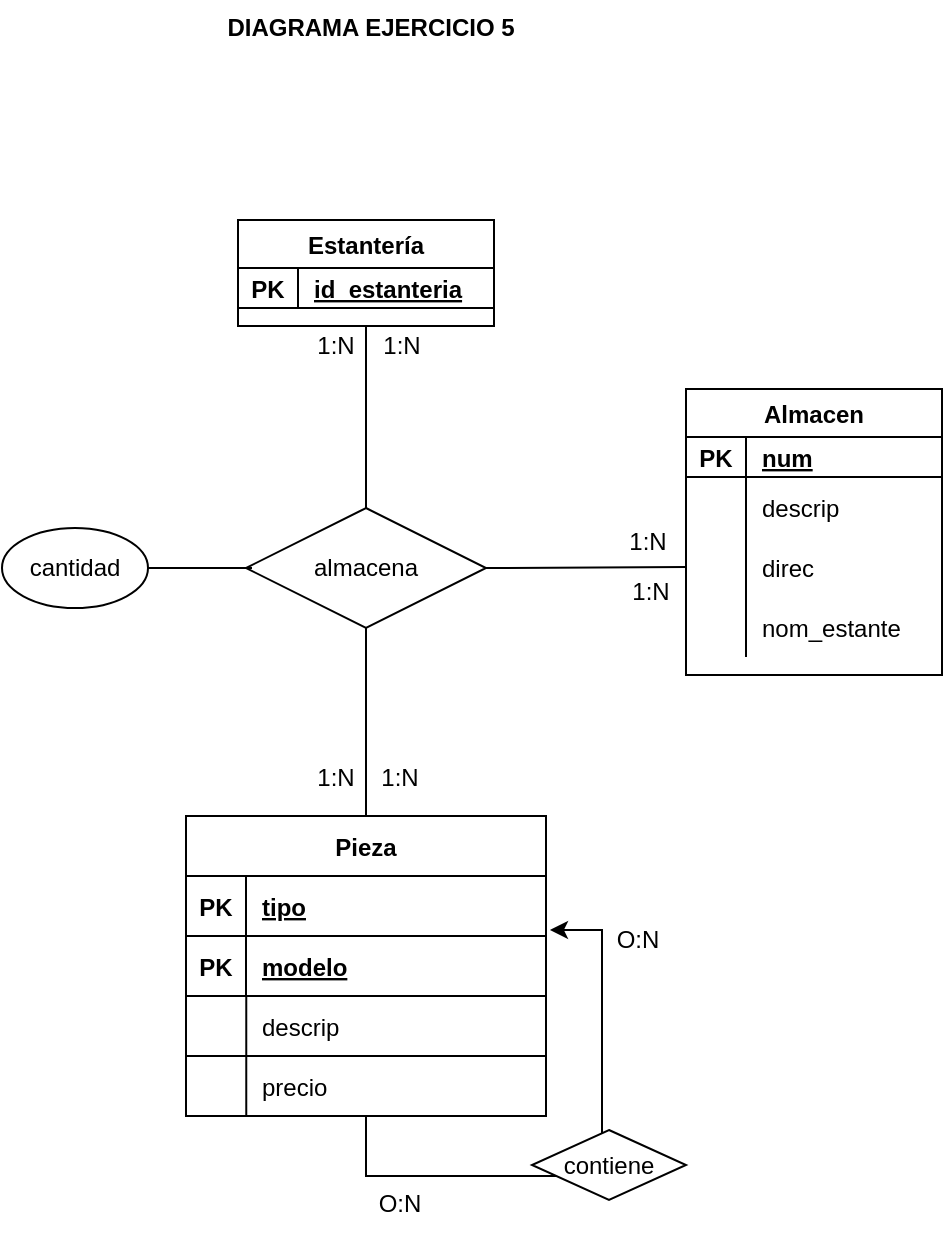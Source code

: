 <mxfile version="20.1.1" type="github">
  <diagram id="FxPRVmeyyBTVfhNJRnU-" name="Página-1">
    <mxGraphModel dx="1185" dy="620" grid="0" gridSize="10" guides="1" tooltips="1" connect="1" arrows="1" fold="1" page="1" pageScale="1" pageWidth="1169" pageHeight="827" math="0" shadow="0">
      <root>
        <mxCell id="0" />
        <mxCell id="1" parent="0" />
        <object label="Pieza" id="ZTdebMv5ZZNX6EytbIy5-16">
          <mxCell style="shape=table;startSize=30;container=1;collapsible=1;childLayout=tableLayout;fixedRows=1;rowLines=0;fontStyle=1;align=center;resizeLast=1;" parent="1" vertex="1">
            <mxGeometry x="471" y="468" width="180" height="150" as="geometry">
              <mxRectangle x="70" y="210" width="68" height="30" as="alternateBounds" />
            </mxGeometry>
          </mxCell>
        </object>
        <mxCell id="ZTdebMv5ZZNX6EytbIy5-17" value="" style="shape=tableRow;horizontal=0;startSize=0;swimlaneHead=0;swimlaneBody=0;fillColor=none;collapsible=0;dropTarget=0;points=[[0,0.5],[1,0.5]];portConstraint=eastwest;top=0;left=0;right=0;bottom=1;" parent="ZTdebMv5ZZNX6EytbIy5-16" vertex="1">
          <mxGeometry y="30" width="180" height="30" as="geometry" />
        </mxCell>
        <mxCell id="ZTdebMv5ZZNX6EytbIy5-18" value="PK" style="shape=partialRectangle;connectable=0;fillColor=none;top=0;left=0;bottom=0;right=0;fontStyle=1;overflow=hidden;" parent="ZTdebMv5ZZNX6EytbIy5-17" vertex="1">
          <mxGeometry width="30" height="30" as="geometry">
            <mxRectangle width="30" height="30" as="alternateBounds" />
          </mxGeometry>
        </mxCell>
        <mxCell id="ZTdebMv5ZZNX6EytbIy5-19" value="tipo" style="shape=partialRectangle;connectable=0;fillColor=none;top=0;left=0;bottom=0;right=0;align=left;spacingLeft=6;fontStyle=5;overflow=hidden;" parent="ZTdebMv5ZZNX6EytbIy5-17" vertex="1">
          <mxGeometry x="30" width="150" height="30" as="geometry">
            <mxRectangle width="150" height="30" as="alternateBounds" />
          </mxGeometry>
        </mxCell>
        <mxCell id="ZTdebMv5ZZNX6EytbIy5-20" value="" style="shape=tableRow;horizontal=0;startSize=0;swimlaneHead=0;swimlaneBody=0;fillColor=none;collapsible=0;dropTarget=0;points=[[0,0.5],[1,0.5]];portConstraint=eastwest;top=0;left=0;right=0;bottom=0;" parent="ZTdebMv5ZZNX6EytbIy5-16" vertex="1">
          <mxGeometry y="60" width="180" height="30" as="geometry" />
        </mxCell>
        <mxCell id="ZTdebMv5ZZNX6EytbIy5-21" value="PK" style="shape=partialRectangle;connectable=0;fillColor=none;top=0;left=0;bottom=0;right=0;editable=1;overflow=hidden;fontStyle=1" parent="ZTdebMv5ZZNX6EytbIy5-20" vertex="1">
          <mxGeometry width="30" height="30" as="geometry">
            <mxRectangle width="30" height="30" as="alternateBounds" />
          </mxGeometry>
        </mxCell>
        <mxCell id="ZTdebMv5ZZNX6EytbIy5-22" value="modelo" style="shape=partialRectangle;connectable=0;fillColor=none;top=0;left=0;bottom=0;right=0;align=left;spacingLeft=6;overflow=hidden;fontStyle=5" parent="ZTdebMv5ZZNX6EytbIy5-20" vertex="1">
          <mxGeometry x="30" width="150" height="30" as="geometry">
            <mxRectangle width="150" height="30" as="alternateBounds" />
          </mxGeometry>
        </mxCell>
        <mxCell id="ZTdebMv5ZZNX6EytbIy5-51" style="edgeStyle=orthogonalEdgeStyle;rounded=0;orthogonalLoop=1;jettySize=auto;html=1;entryX=1.011;entryY=0.9;entryDx=0;entryDy=0;entryPerimeter=0;" parent="ZTdebMv5ZZNX6EytbIy5-16" source="ZTdebMv5ZZNX6EytbIy5-16" target="ZTdebMv5ZZNX6EytbIy5-17" edge="1">
          <mxGeometry relative="1" as="geometry">
            <mxPoint x="241" y="254" as="targetPoint" />
            <Array as="points">
              <mxPoint x="90" y="180" />
              <mxPoint x="208" y="180" />
              <mxPoint x="208" y="57" />
            </Array>
          </mxGeometry>
        </mxCell>
        <mxCell id="wzzWnJTyB5C26cYD1d-t-14" value="Almacen" style="shape=table;startSize=24;container=1;collapsible=1;childLayout=tableLayout;fixedRows=1;rowLines=0;fontStyle=1;align=center;resizeLast=1;" parent="1" vertex="1">
          <mxGeometry x="721" y="254.5" width="128" height="143" as="geometry" />
        </mxCell>
        <mxCell id="wzzWnJTyB5C26cYD1d-t-15" value="" style="shape=tableRow;horizontal=0;startSize=0;swimlaneHead=0;swimlaneBody=0;fillColor=none;collapsible=0;dropTarget=0;points=[[0,0.5],[1,0.5]];portConstraint=eastwest;top=0;left=0;right=0;bottom=1;" parent="wzzWnJTyB5C26cYD1d-t-14" vertex="1">
          <mxGeometry y="24" width="128" height="20" as="geometry" />
        </mxCell>
        <mxCell id="wzzWnJTyB5C26cYD1d-t-16" value="PK" style="shape=partialRectangle;connectable=0;fillColor=none;top=0;left=0;bottom=0;right=0;fontStyle=1;overflow=hidden;" parent="wzzWnJTyB5C26cYD1d-t-15" vertex="1">
          <mxGeometry width="30" height="20" as="geometry">
            <mxRectangle width="30" height="20" as="alternateBounds" />
          </mxGeometry>
        </mxCell>
        <mxCell id="wzzWnJTyB5C26cYD1d-t-17" value="num" style="shape=partialRectangle;connectable=0;fillColor=none;top=0;left=0;bottom=0;right=0;align=left;spacingLeft=6;fontStyle=5;overflow=hidden;" parent="wzzWnJTyB5C26cYD1d-t-15" vertex="1">
          <mxGeometry x="30" width="98" height="20" as="geometry">
            <mxRectangle width="98" height="20" as="alternateBounds" />
          </mxGeometry>
        </mxCell>
        <mxCell id="wzzWnJTyB5C26cYD1d-t-18" value="" style="shape=tableRow;horizontal=0;startSize=0;swimlaneHead=0;swimlaneBody=0;fillColor=none;collapsible=0;dropTarget=0;points=[[0,0.5],[1,0.5]];portConstraint=eastwest;top=0;left=0;right=0;bottom=0;" parent="wzzWnJTyB5C26cYD1d-t-14" vertex="1">
          <mxGeometry y="44" width="128" height="30" as="geometry" />
        </mxCell>
        <mxCell id="wzzWnJTyB5C26cYD1d-t-19" value="" style="shape=partialRectangle;connectable=0;fillColor=none;top=0;left=0;bottom=0;right=0;editable=1;overflow=hidden;" parent="wzzWnJTyB5C26cYD1d-t-18" vertex="1">
          <mxGeometry width="30" height="30" as="geometry">
            <mxRectangle width="30" height="30" as="alternateBounds" />
          </mxGeometry>
        </mxCell>
        <mxCell id="wzzWnJTyB5C26cYD1d-t-20" value="descrip" style="shape=partialRectangle;connectable=0;fillColor=none;top=0;left=0;bottom=0;right=0;align=left;spacingLeft=6;overflow=hidden;" parent="wzzWnJTyB5C26cYD1d-t-18" vertex="1">
          <mxGeometry x="30" width="98" height="30" as="geometry">
            <mxRectangle width="98" height="30" as="alternateBounds" />
          </mxGeometry>
        </mxCell>
        <mxCell id="wzzWnJTyB5C26cYD1d-t-21" value="" style="shape=tableRow;horizontal=0;startSize=0;swimlaneHead=0;swimlaneBody=0;fillColor=none;collapsible=0;dropTarget=0;points=[[0,0.5],[1,0.5]];portConstraint=eastwest;top=0;left=0;right=0;bottom=0;" parent="wzzWnJTyB5C26cYD1d-t-14" vertex="1">
          <mxGeometry y="74" width="128" height="30" as="geometry" />
        </mxCell>
        <mxCell id="wzzWnJTyB5C26cYD1d-t-22" value="" style="shape=partialRectangle;connectable=0;fillColor=none;top=0;left=0;bottom=0;right=0;editable=1;overflow=hidden;" parent="wzzWnJTyB5C26cYD1d-t-21" vertex="1">
          <mxGeometry width="30" height="30" as="geometry">
            <mxRectangle width="30" height="30" as="alternateBounds" />
          </mxGeometry>
        </mxCell>
        <mxCell id="wzzWnJTyB5C26cYD1d-t-23" value="direc" style="shape=partialRectangle;connectable=0;fillColor=none;top=0;left=0;bottom=0;right=0;align=left;spacingLeft=6;overflow=hidden;" parent="wzzWnJTyB5C26cYD1d-t-21" vertex="1">
          <mxGeometry x="30" width="98" height="30" as="geometry">
            <mxRectangle width="98" height="30" as="alternateBounds" />
          </mxGeometry>
        </mxCell>
        <mxCell id="wzzWnJTyB5C26cYD1d-t-24" value="" style="shape=tableRow;horizontal=0;startSize=0;swimlaneHead=0;swimlaneBody=0;fillColor=none;collapsible=0;dropTarget=0;points=[[0,0.5],[1,0.5]];portConstraint=eastwest;top=0;left=0;right=0;bottom=0;" parent="wzzWnJTyB5C26cYD1d-t-14" vertex="1">
          <mxGeometry y="104" width="128" height="30" as="geometry" />
        </mxCell>
        <mxCell id="wzzWnJTyB5C26cYD1d-t-25" value="" style="shape=partialRectangle;connectable=0;fillColor=none;top=0;left=0;bottom=0;right=0;editable=1;overflow=hidden;" parent="wzzWnJTyB5C26cYD1d-t-24" vertex="1">
          <mxGeometry width="30" height="30" as="geometry">
            <mxRectangle width="30" height="30" as="alternateBounds" />
          </mxGeometry>
        </mxCell>
        <mxCell id="wzzWnJTyB5C26cYD1d-t-26" value="nom_estante" style="shape=partialRectangle;connectable=0;fillColor=none;top=0;left=0;bottom=0;right=0;align=left;spacingLeft=6;overflow=hidden;" parent="wzzWnJTyB5C26cYD1d-t-24" vertex="1">
          <mxGeometry x="30" width="98" height="30" as="geometry">
            <mxRectangle width="98" height="30" as="alternateBounds" />
          </mxGeometry>
        </mxCell>
        <mxCell id="ZTdebMv5ZZNX6EytbIy5-38" value="" style="line;strokeWidth=1;rotatable=0;dashed=0;labelPosition=right;align=left;verticalAlign=middle;spacingTop=0;spacingLeft=6;points=[];portConstraint=eastwest;" parent="1" vertex="1">
          <mxGeometry x="471" y="553" width="180" height="10" as="geometry" />
        </mxCell>
        <mxCell id="ZTdebMv5ZZNX6EytbIy5-39" value="" style="shape=partialRectangle;connectable=0;fillColor=none;top=0;left=0;bottom=0;right=0;editable=1;overflow=hidden;fontStyle=1" parent="1" vertex="1">
          <mxGeometry x="604" y="592" width="30" height="30" as="geometry">
            <mxRectangle width="30" height="30" as="alternateBounds" />
          </mxGeometry>
        </mxCell>
        <mxCell id="ZTdebMv5ZZNX6EytbIy5-40" value="descrip" style="shape=partialRectangle;connectable=0;fillColor=none;top=0;left=0;bottom=0;right=0;align=left;spacingLeft=6;overflow=hidden;" parent="1" vertex="1">
          <mxGeometry x="501" y="558" width="150" height="30" as="geometry">
            <mxRectangle width="150" height="30" as="alternateBounds" />
          </mxGeometry>
        </mxCell>
        <mxCell id="ZTdebMv5ZZNX6EytbIy5-41" value="precio" style="shape=partialRectangle;connectable=0;fillColor=none;top=0;left=0;bottom=0;right=0;align=left;spacingLeft=6;overflow=hidden;" parent="1" vertex="1">
          <mxGeometry x="501" y="588" width="150" height="30" as="geometry">
            <mxRectangle width="150" height="30" as="alternateBounds" />
          </mxGeometry>
        </mxCell>
        <mxCell id="ZTdebMv5ZZNX6EytbIy5-42" value="" style="endArrow=none;html=1;rounded=0;" parent="1" edge="1">
          <mxGeometry relative="1" as="geometry">
            <mxPoint x="471" y="588" as="sourcePoint" />
            <mxPoint x="651" y="588" as="targetPoint" />
          </mxGeometry>
        </mxCell>
        <mxCell id="ZTdebMv5ZZNX6EytbIy5-44" value="" style="endArrow=none;html=1;rounded=0;" parent="1" edge="1">
          <mxGeometry relative="1" as="geometry">
            <mxPoint x="501.13" y="558" as="sourcePoint" />
            <mxPoint x="501.13" y="618.14" as="targetPoint" />
          </mxGeometry>
        </mxCell>
        <mxCell id="oLvL7BKm5Vh7yWoYtZ-q-2" value="Estantería" style="shape=table;startSize=24;container=1;collapsible=1;childLayout=tableLayout;fixedRows=1;rowLines=0;fontStyle=1;align=center;resizeLast=1;" parent="1" vertex="1">
          <mxGeometry x="497" y="170" width="128" height="53" as="geometry" />
        </mxCell>
        <mxCell id="oLvL7BKm5Vh7yWoYtZ-q-3" value="" style="shape=tableRow;horizontal=0;startSize=0;swimlaneHead=0;swimlaneBody=0;fillColor=none;collapsible=0;dropTarget=0;points=[[0,0.5],[1,0.5]];portConstraint=eastwest;top=0;left=0;right=0;bottom=1;" parent="oLvL7BKm5Vh7yWoYtZ-q-2" vertex="1">
          <mxGeometry y="24" width="128" height="20" as="geometry" />
        </mxCell>
        <mxCell id="oLvL7BKm5Vh7yWoYtZ-q-4" value="PK" style="shape=partialRectangle;connectable=0;fillColor=none;top=0;left=0;bottom=0;right=0;fontStyle=1;overflow=hidden;" parent="oLvL7BKm5Vh7yWoYtZ-q-3" vertex="1">
          <mxGeometry width="30" height="20" as="geometry">
            <mxRectangle width="30" height="20" as="alternateBounds" />
          </mxGeometry>
        </mxCell>
        <mxCell id="oLvL7BKm5Vh7yWoYtZ-q-5" value="id_estanteria" style="shape=partialRectangle;connectable=0;fillColor=none;top=0;left=0;bottom=0;right=0;align=left;spacingLeft=6;fontStyle=5;overflow=hidden;" parent="oLvL7BKm5Vh7yWoYtZ-q-3" vertex="1">
          <mxGeometry x="30" width="98" height="20" as="geometry">
            <mxRectangle width="98" height="20" as="alternateBounds" />
          </mxGeometry>
        </mxCell>
        <mxCell id="oLvL7BKm5Vh7yWoYtZ-q-15" value="1:N" style="text;html=1;strokeColor=none;fillColor=none;align=center;verticalAlign=middle;whiteSpace=wrap;rounded=0;" parent="1" vertex="1">
          <mxGeometry x="548" y="434" width="60" height="30" as="geometry" />
        </mxCell>
        <mxCell id="oLvL7BKm5Vh7yWoYtZ-q-16" value="1:N" style="text;html=1;strokeColor=none;fillColor=none;align=center;verticalAlign=middle;whiteSpace=wrap;rounded=0;" parent="1" vertex="1">
          <mxGeometry x="549" y="218" width="60" height="30" as="geometry" />
        </mxCell>
        <mxCell id="oLvL7BKm5Vh7yWoYtZ-q-17" value="almacena" style="shape=rhombus;perimeter=rhombusPerimeter;whiteSpace=wrap;html=1;align=center;" parent="1" vertex="1">
          <mxGeometry x="501" y="314" width="120" height="60" as="geometry" />
        </mxCell>
        <mxCell id="oLvL7BKm5Vh7yWoYtZ-q-19" value="" style="endArrow=none;html=1;rounded=0;exitX=0.5;exitY=0;exitDx=0;exitDy=0;entryX=0.5;entryY=1;entryDx=0;entryDy=0;" parent="1" source="oLvL7BKm5Vh7yWoYtZ-q-17" target="oLvL7BKm5Vh7yWoYtZ-q-2" edge="1">
          <mxGeometry relative="1" as="geometry">
            <mxPoint x="754" y="432" as="sourcePoint" />
            <mxPoint x="664" y="282" as="targetPoint" />
          </mxGeometry>
        </mxCell>
        <mxCell id="oLvL7BKm5Vh7yWoYtZ-q-20" value="" style="endArrow=none;html=1;rounded=0;exitX=0.5;exitY=1;exitDx=0;exitDy=0;entryX=0.5;entryY=0;entryDx=0;entryDy=0;" parent="1" source="oLvL7BKm5Vh7yWoYtZ-q-17" target="ZTdebMv5ZZNX6EytbIy5-16" edge="1">
          <mxGeometry relative="1" as="geometry">
            <mxPoint x="762" y="392" as="sourcePoint" />
            <mxPoint x="890.928" y="392.82" as="targetPoint" />
          </mxGeometry>
        </mxCell>
        <mxCell id="ZTdebMv5ZZNX6EytbIy5-49" value="" style="line;strokeWidth=1;rotatable=0;dashed=0;labelPosition=right;align=left;verticalAlign=middle;spacingTop=0;spacingLeft=6;points=[];portConstraint=eastwest;" parent="1" vertex="1">
          <mxGeometry x="444" y="339" width="60" height="10" as="geometry" />
        </mxCell>
        <mxCell id="ZTdebMv5ZZNX6EytbIy5-50" value="cantidad" style="ellipse;whiteSpace=wrap;html=1;align=center;" parent="1" vertex="1">
          <mxGeometry x="379" y="324" width="73" height="40" as="geometry" />
        </mxCell>
        <mxCell id="wzzWnJTyB5C26cYD1d-t-29" value="&lt;div&gt;contiene&lt;/div&gt;" style="shape=rhombus;perimeter=rhombusPerimeter;whiteSpace=wrap;html=1;align=center;" parent="1" vertex="1">
          <mxGeometry x="644" y="625" width="77" height="35" as="geometry" />
        </mxCell>
        <mxCell id="wzzWnJTyB5C26cYD1d-t-30" value="O:N" style="text;html=1;strokeColor=none;fillColor=none;align=center;verticalAlign=middle;whiteSpace=wrap;rounded=0;" parent="1" vertex="1">
          <mxGeometry x="667" y="515" width="60" height="30" as="geometry" />
        </mxCell>
        <mxCell id="wzzWnJTyB5C26cYD1d-t-31" value="O:N" style="text;html=1;strokeColor=none;fillColor=none;align=center;verticalAlign=middle;whiteSpace=wrap;rounded=0;" parent="1" vertex="1">
          <mxGeometry x="548" y="647" width="60" height="30" as="geometry" />
        </mxCell>
        <mxCell id="mYmQpp3Z_e6wwfThaFQg-1" value="&lt;div&gt;&lt;b&gt;DIAGRAMA EJERCICIO 5&lt;/b&gt;&lt;/div&gt;&lt;div&gt;&lt;br&gt;&lt;/div&gt;" style="text;html=1;align=center;verticalAlign=middle;resizable=0;points=[];autosize=1;strokeColor=none;fillColor=none;" vertex="1" parent="1">
          <mxGeometry x="487" y="60" width="152" height="41" as="geometry" />
        </mxCell>
        <mxCell id="mYmQpp3Z_e6wwfThaFQg-6" value="" style="endArrow=none;html=1;rounded=0;exitX=1;exitY=0.5;exitDx=0;exitDy=0;entryX=0;entryY=0.5;entryDx=0;entryDy=0;" edge="1" parent="1" source="oLvL7BKm5Vh7yWoYtZ-q-17" target="wzzWnJTyB5C26cYD1d-t-21">
          <mxGeometry relative="1" as="geometry">
            <mxPoint x="902.58" y="369.0" as="sourcePoint" />
            <mxPoint x="902.58" y="278" as="targetPoint" />
          </mxGeometry>
        </mxCell>
        <mxCell id="mYmQpp3Z_e6wwfThaFQg-9" value="1:N" style="text;html=1;align=center;verticalAlign=middle;resizable=0;points=[];autosize=1;strokeColor=none;fillColor=none;" vertex="1" parent="1">
          <mxGeometry x="684" y="343" width="37" height="26" as="geometry" />
        </mxCell>
        <mxCell id="mYmQpp3Z_e6wwfThaFQg-10" value="1:N" style="text;html=1;strokeColor=none;fillColor=none;align=center;verticalAlign=middle;whiteSpace=wrap;rounded=0;" vertex="1" parent="1">
          <mxGeometry x="671.5" y="316" width="60" height="30" as="geometry" />
        </mxCell>
        <mxCell id="mYmQpp3Z_e6wwfThaFQg-11" value="1:N" style="text;html=1;strokeColor=none;fillColor=none;align=center;verticalAlign=middle;whiteSpace=wrap;rounded=0;" vertex="1" parent="1">
          <mxGeometry x="516" y="434" width="60" height="30" as="geometry" />
        </mxCell>
        <mxCell id="mYmQpp3Z_e6wwfThaFQg-12" value="1:N" style="text;html=1;strokeColor=none;fillColor=none;align=center;verticalAlign=middle;whiteSpace=wrap;rounded=0;" vertex="1" parent="1">
          <mxGeometry x="516" y="218" width="60" height="30" as="geometry" />
        </mxCell>
      </root>
    </mxGraphModel>
  </diagram>
</mxfile>

